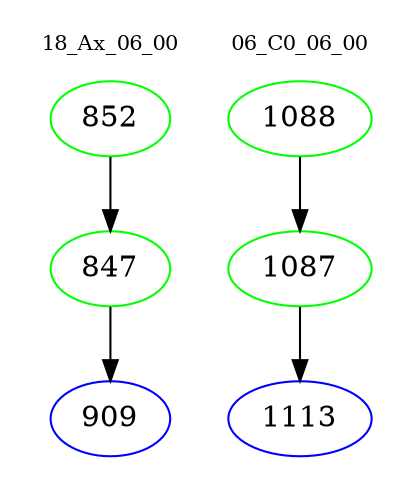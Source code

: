 digraph{
subgraph cluster_0 {
color = white
label = "18_Ax_06_00";
fontsize=10;
T0_852 [label="852", color="green"]
T0_852 -> T0_847 [color="black"]
T0_847 [label="847", color="green"]
T0_847 -> T0_909 [color="black"]
T0_909 [label="909", color="blue"]
}
subgraph cluster_1 {
color = white
label = "06_C0_06_00";
fontsize=10;
T1_1088 [label="1088", color="green"]
T1_1088 -> T1_1087 [color="black"]
T1_1087 [label="1087", color="green"]
T1_1087 -> T1_1113 [color="black"]
T1_1113 [label="1113", color="blue"]
}
}
